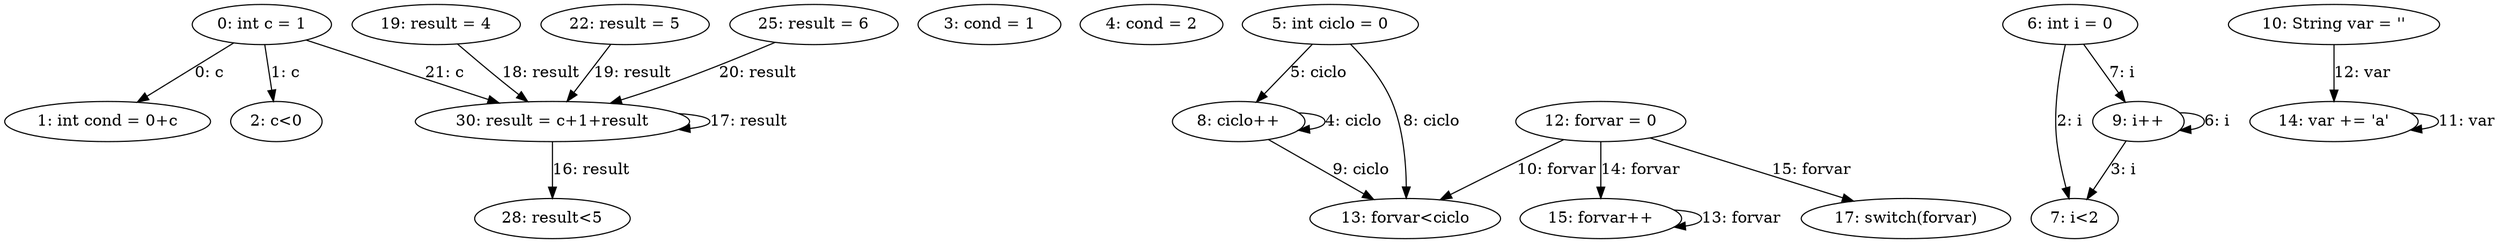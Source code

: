 digraph G {
  1 [ label="0: int c = 1" ];
  2 [ label="1: int cond = 0+c" ];
  3 [ label="2: c<0" ];
  4 [ label="3: cond = 1" ];
  5 [ label="4: cond = 2" ];
  6 [ label="5: int ciclo = 0" ];
  7 [ label="6: int i = 0" ];
  8 [ label="7: i<2" ];
  9 [ label="8: ciclo++" ];
  10 [ label="9: i++" ];
  11 [ label="10: String var = ''" ];
  12 [ label="12: forvar = 0" ];
  13 [ label="13: forvar<ciclo" ];
  14 [ label="14: var += 'a'" ];
  15 [ label="15: forvar++" ];
  16 [ label="17: switch(forvar)" ];
  17 [ label="19: result = 4" ];
  18 [ label="22: result = 5" ];
  19 [ label="25: result = 6" ];
  20 [ label="28: result<5" ];
  21 [ label="30: result = c+1+result" ];
  1 -> 2 [ label="0: c" ];
  1 -> 3 [ label="1: c" ];
  7 -> 8 [ label="2: i" ];
  10 -> 8 [ label="3: i" ];
  9 -> 9 [ label="4: ciclo" ];
  6 -> 9 [ label="5: ciclo" ];
  10 -> 10 [ label="6: i" ];
  7 -> 10 [ label="7: i" ];
  6 -> 13 [ label="8: ciclo" ];
  9 -> 13 [ label="9: ciclo" ];
  12 -> 13 [ label="10: forvar" ];
  14 -> 14 [ label="11: var" ];
  11 -> 14 [ label="12: var" ];
  15 -> 15 [ label="13: forvar" ];
  12 -> 15 [ label="14: forvar" ];
  12 -> 16 [ label="15: forvar" ];
  21 -> 20 [ label="16: result" ];
  21 -> 21 [ label="17: result" ];
  17 -> 21 [ label="18: result" ];
  18 -> 21 [ label="19: result" ];
  19 -> 21 [ label="20: result" ];
  1 -> 21 [ label="21: c" ];
}
